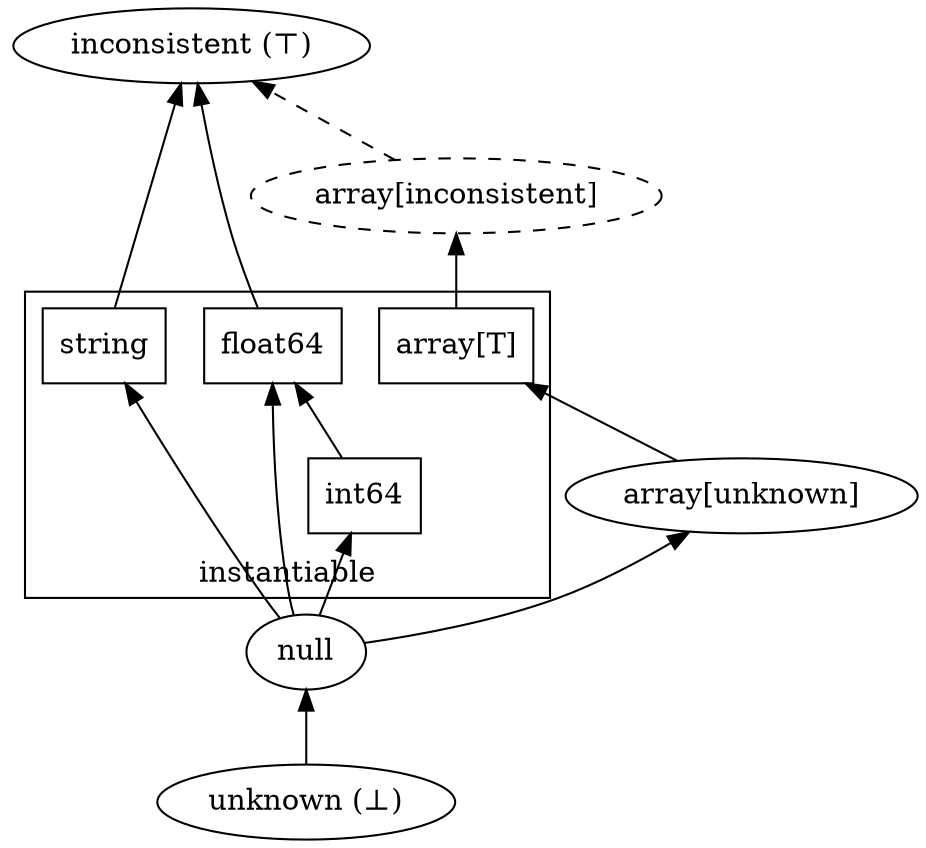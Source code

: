 digraph {
    rankdir="BT"
    newrank="true"

    inconsistent[label="inconsistent (⊤)"]
    "array[inconsistent]"[style=dashed]
    subgraph cluster_instantiable {
        label="instantiable"

        {
            rank="same"

            float64[shape="rectangle"]
            string[shape="rectangle"]
            "array[T]"[shape="rectangle"]
        }
        int64[shape="rectangle"]
    }
    "array[unknown]"
    null
    unknown[label="unknown (⊥)"]

    float64 -> inconsistent
    string -> inconsistent
    "array[inconsistent]" -> inconsistent[style=dashed]

    "array[T]" -> "array[inconsistent]"
    "array[unknown]" -> "array[T]"

    int64 -> float64

    null -> int64
    null -> float64
    null -> string
    null -> "array[unknown]"

    unknown -> null
}
